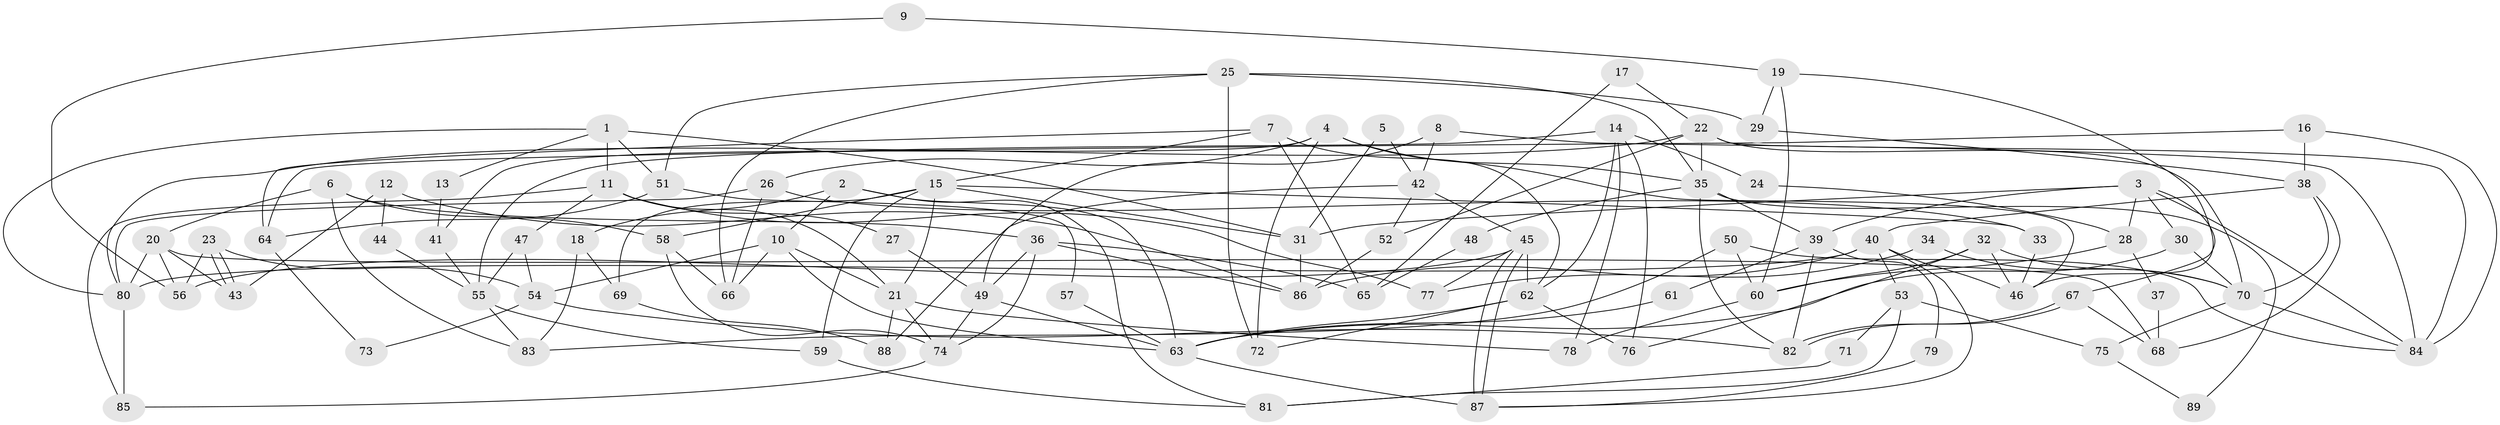 // Generated by graph-tools (version 1.1) at 2025/02/03/09/25 03:02:12]
// undirected, 89 vertices, 178 edges
graph export_dot {
graph [start="1"]
  node [color=gray90,style=filled];
  1;
  2;
  3;
  4;
  5;
  6;
  7;
  8;
  9;
  10;
  11;
  12;
  13;
  14;
  15;
  16;
  17;
  18;
  19;
  20;
  21;
  22;
  23;
  24;
  25;
  26;
  27;
  28;
  29;
  30;
  31;
  32;
  33;
  34;
  35;
  36;
  37;
  38;
  39;
  40;
  41;
  42;
  43;
  44;
  45;
  46;
  47;
  48;
  49;
  50;
  51;
  52;
  53;
  54;
  55;
  56;
  57;
  58;
  59;
  60;
  61;
  62;
  63;
  64;
  65;
  66;
  67;
  68;
  69;
  70;
  71;
  72;
  73;
  74;
  75;
  76;
  77;
  78;
  79;
  80;
  81;
  82;
  83;
  84;
  85;
  86;
  87;
  88;
  89;
  1 -- 31;
  1 -- 11;
  1 -- 13;
  1 -- 51;
  1 -- 80;
  2 -- 63;
  2 -- 10;
  2 -- 18;
  2 -- 81;
  3 -- 31;
  3 -- 84;
  3 -- 28;
  3 -- 30;
  3 -- 39;
  3 -- 67;
  4 -- 46;
  4 -- 35;
  4 -- 26;
  4 -- 41;
  4 -- 72;
  5 -- 42;
  5 -- 31;
  6 -- 58;
  6 -- 20;
  6 -- 36;
  6 -- 83;
  7 -- 15;
  7 -- 62;
  7 -- 64;
  7 -- 65;
  8 -- 84;
  8 -- 49;
  8 -- 42;
  9 -- 19;
  9 -- 56;
  10 -- 21;
  10 -- 63;
  10 -- 54;
  10 -- 66;
  11 -- 47;
  11 -- 85;
  11 -- 21;
  11 -- 27;
  11 -- 77;
  12 -- 86;
  12 -- 43;
  12 -- 44;
  13 -- 41;
  14 -- 62;
  14 -- 78;
  14 -- 24;
  14 -- 55;
  14 -- 76;
  15 -- 58;
  15 -- 69;
  15 -- 21;
  15 -- 31;
  15 -- 33;
  15 -- 59;
  16 -- 84;
  16 -- 64;
  16 -- 38;
  17 -- 22;
  17 -- 65;
  18 -- 83;
  18 -- 69;
  19 -- 29;
  19 -- 46;
  19 -- 60;
  20 -- 56;
  20 -- 68;
  20 -- 43;
  20 -- 80;
  21 -- 74;
  21 -- 78;
  21 -- 88;
  22 -- 70;
  22 -- 80;
  22 -- 35;
  22 -- 52;
  22 -- 84;
  23 -- 43;
  23 -- 43;
  23 -- 54;
  23 -- 56;
  24 -- 28;
  25 -- 35;
  25 -- 66;
  25 -- 29;
  25 -- 51;
  25 -- 72;
  26 -- 80;
  26 -- 33;
  26 -- 66;
  27 -- 49;
  28 -- 60;
  28 -- 37;
  29 -- 38;
  30 -- 63;
  30 -- 70;
  31 -- 86;
  32 -- 76;
  32 -- 46;
  32 -- 60;
  32 -- 70;
  33 -- 46;
  34 -- 70;
  34 -- 77;
  35 -- 39;
  35 -- 48;
  35 -- 82;
  35 -- 89;
  36 -- 86;
  36 -- 49;
  36 -- 65;
  36 -- 74;
  37 -- 68;
  38 -- 70;
  38 -- 40;
  38 -- 68;
  39 -- 82;
  39 -- 61;
  39 -- 79;
  40 -- 80;
  40 -- 46;
  40 -- 53;
  40 -- 86;
  40 -- 87;
  41 -- 55;
  42 -- 45;
  42 -- 52;
  42 -- 88;
  44 -- 55;
  45 -- 62;
  45 -- 87;
  45 -- 87;
  45 -- 56;
  45 -- 77;
  47 -- 55;
  47 -- 54;
  48 -- 65;
  49 -- 74;
  49 -- 63;
  50 -- 84;
  50 -- 60;
  50 -- 83;
  51 -- 57;
  51 -- 64;
  52 -- 86;
  53 -- 81;
  53 -- 71;
  53 -- 75;
  54 -- 82;
  54 -- 73;
  55 -- 83;
  55 -- 59;
  57 -- 63;
  58 -- 74;
  58 -- 66;
  59 -- 81;
  60 -- 78;
  61 -- 63;
  62 -- 72;
  62 -- 63;
  62 -- 76;
  63 -- 87;
  64 -- 73;
  67 -- 82;
  67 -- 82;
  67 -- 68;
  69 -- 88;
  70 -- 75;
  70 -- 84;
  71 -- 81;
  74 -- 85;
  75 -- 89;
  79 -- 87;
  80 -- 85;
}
